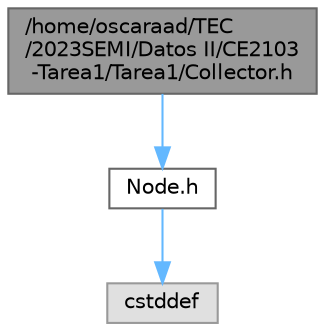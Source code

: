 digraph "/home/oscaraad/TEC/2023SEMI/Datos II/CE2103-Tarea1/Tarea1/Collector.h"
{
 // LATEX_PDF_SIZE
  bgcolor="transparent";
  edge [fontname=Helvetica,fontsize=10,labelfontname=Helvetica,labelfontsize=10];
  node [fontname=Helvetica,fontsize=10,shape=box,height=0.2,width=0.4];
  Node1 [label="/home/oscaraad/TEC\l/2023SEMI/Datos II/CE2103\l-Tarea1/Tarea1/Collector.h",height=0.2,width=0.4,color="gray40", fillcolor="grey60", style="filled", fontcolor="black",tooltip="En esta header se crea la clase Collector."];
  Node1 -> Node2 [color="steelblue1",style="solid"];
  Node2 [label="Node.h",height=0.2,width=0.4,color="grey40", fillcolor="white", style="filled",URL="$Node_8h.html",tooltip="En esta header se crea la clase Node."];
  Node2 -> Node3 [color="steelblue1",style="solid"];
  Node3 [label="cstddef",height=0.2,width=0.4,color="grey60", fillcolor="#E0E0E0", style="filled",tooltip=" "];
}
